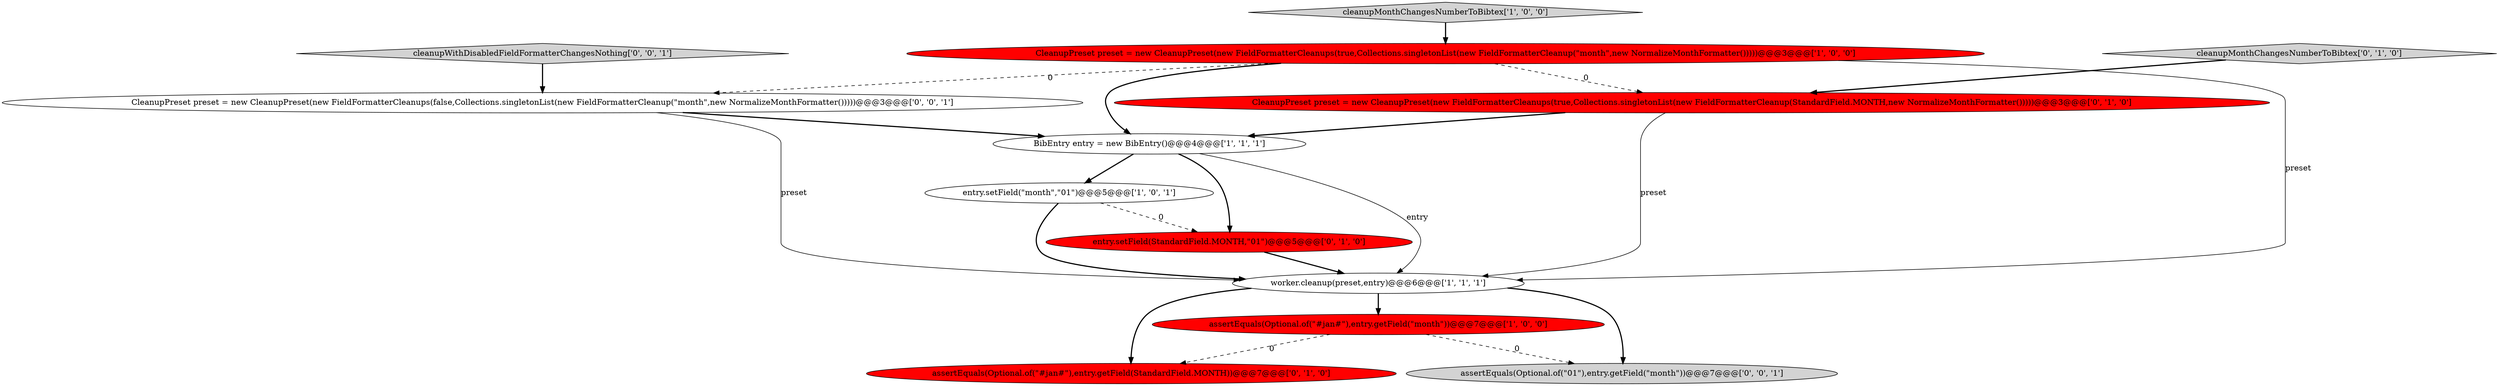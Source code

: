 digraph {
4 [style = filled, label = "assertEquals(Optional.of(\"#jan#\"),entry.getField(\"month\"))@@@7@@@['1', '0', '0']", fillcolor = red, shape = ellipse image = "AAA1AAABBB1BBB"];
2 [style = filled, label = "worker.cleanup(preset,entry)@@@6@@@['1', '1', '1']", fillcolor = white, shape = ellipse image = "AAA0AAABBB1BBB"];
0 [style = filled, label = "entry.setField(\"month\",\"01\")@@@5@@@['1', '0', '1']", fillcolor = white, shape = ellipse image = "AAA0AAABBB1BBB"];
5 [style = filled, label = "CleanupPreset preset = new CleanupPreset(new FieldFormatterCleanups(true,Collections.singletonList(new FieldFormatterCleanup(\"month\",new NormalizeMonthFormatter()))))@@@3@@@['1', '0', '0']", fillcolor = red, shape = ellipse image = "AAA1AAABBB1BBB"];
7 [style = filled, label = "entry.setField(StandardField.MONTH,\"01\")@@@5@@@['0', '1', '0']", fillcolor = red, shape = ellipse image = "AAA1AAABBB2BBB"];
3 [style = filled, label = "BibEntry entry = new BibEntry()@@@4@@@['1', '1', '1']", fillcolor = white, shape = ellipse image = "AAA0AAABBB1BBB"];
10 [style = filled, label = "cleanupWithDisabledFieldFormatterChangesNothing['0', '0', '1']", fillcolor = lightgray, shape = diamond image = "AAA0AAABBB3BBB"];
9 [style = filled, label = "CleanupPreset preset = new CleanupPreset(new FieldFormatterCleanups(true,Collections.singletonList(new FieldFormatterCleanup(StandardField.MONTH,new NormalizeMonthFormatter()))))@@@3@@@['0', '1', '0']", fillcolor = red, shape = ellipse image = "AAA1AAABBB2BBB"];
1 [style = filled, label = "cleanupMonthChangesNumberToBibtex['1', '0', '0']", fillcolor = lightgray, shape = diamond image = "AAA0AAABBB1BBB"];
6 [style = filled, label = "assertEquals(Optional.of(\"#jan#\"),entry.getField(StandardField.MONTH))@@@7@@@['0', '1', '0']", fillcolor = red, shape = ellipse image = "AAA1AAABBB2BBB"];
11 [style = filled, label = "CleanupPreset preset = new CleanupPreset(new FieldFormatterCleanups(false,Collections.singletonList(new FieldFormatterCleanup(\"month\",new NormalizeMonthFormatter()))))@@@3@@@['0', '0', '1']", fillcolor = white, shape = ellipse image = "AAA0AAABBB3BBB"];
8 [style = filled, label = "cleanupMonthChangesNumberToBibtex['0', '1', '0']", fillcolor = lightgray, shape = diamond image = "AAA0AAABBB2BBB"];
12 [style = filled, label = "assertEquals(Optional.of(\"01\"),entry.getField(\"month\"))@@@7@@@['0', '0', '1']", fillcolor = lightgray, shape = ellipse image = "AAA0AAABBB3BBB"];
1->5 [style = bold, label=""];
5->3 [style = bold, label=""];
5->2 [style = solid, label="preset"];
11->2 [style = solid, label="preset"];
2->6 [style = bold, label=""];
0->2 [style = bold, label=""];
5->9 [style = dashed, label="0"];
9->2 [style = solid, label="preset"];
4->6 [style = dashed, label="0"];
2->4 [style = bold, label=""];
3->0 [style = bold, label=""];
2->12 [style = bold, label=""];
4->12 [style = dashed, label="0"];
5->11 [style = dashed, label="0"];
3->7 [style = bold, label=""];
11->3 [style = bold, label=""];
7->2 [style = bold, label=""];
8->9 [style = bold, label=""];
9->3 [style = bold, label=""];
3->2 [style = solid, label="entry"];
0->7 [style = dashed, label="0"];
10->11 [style = bold, label=""];
}
